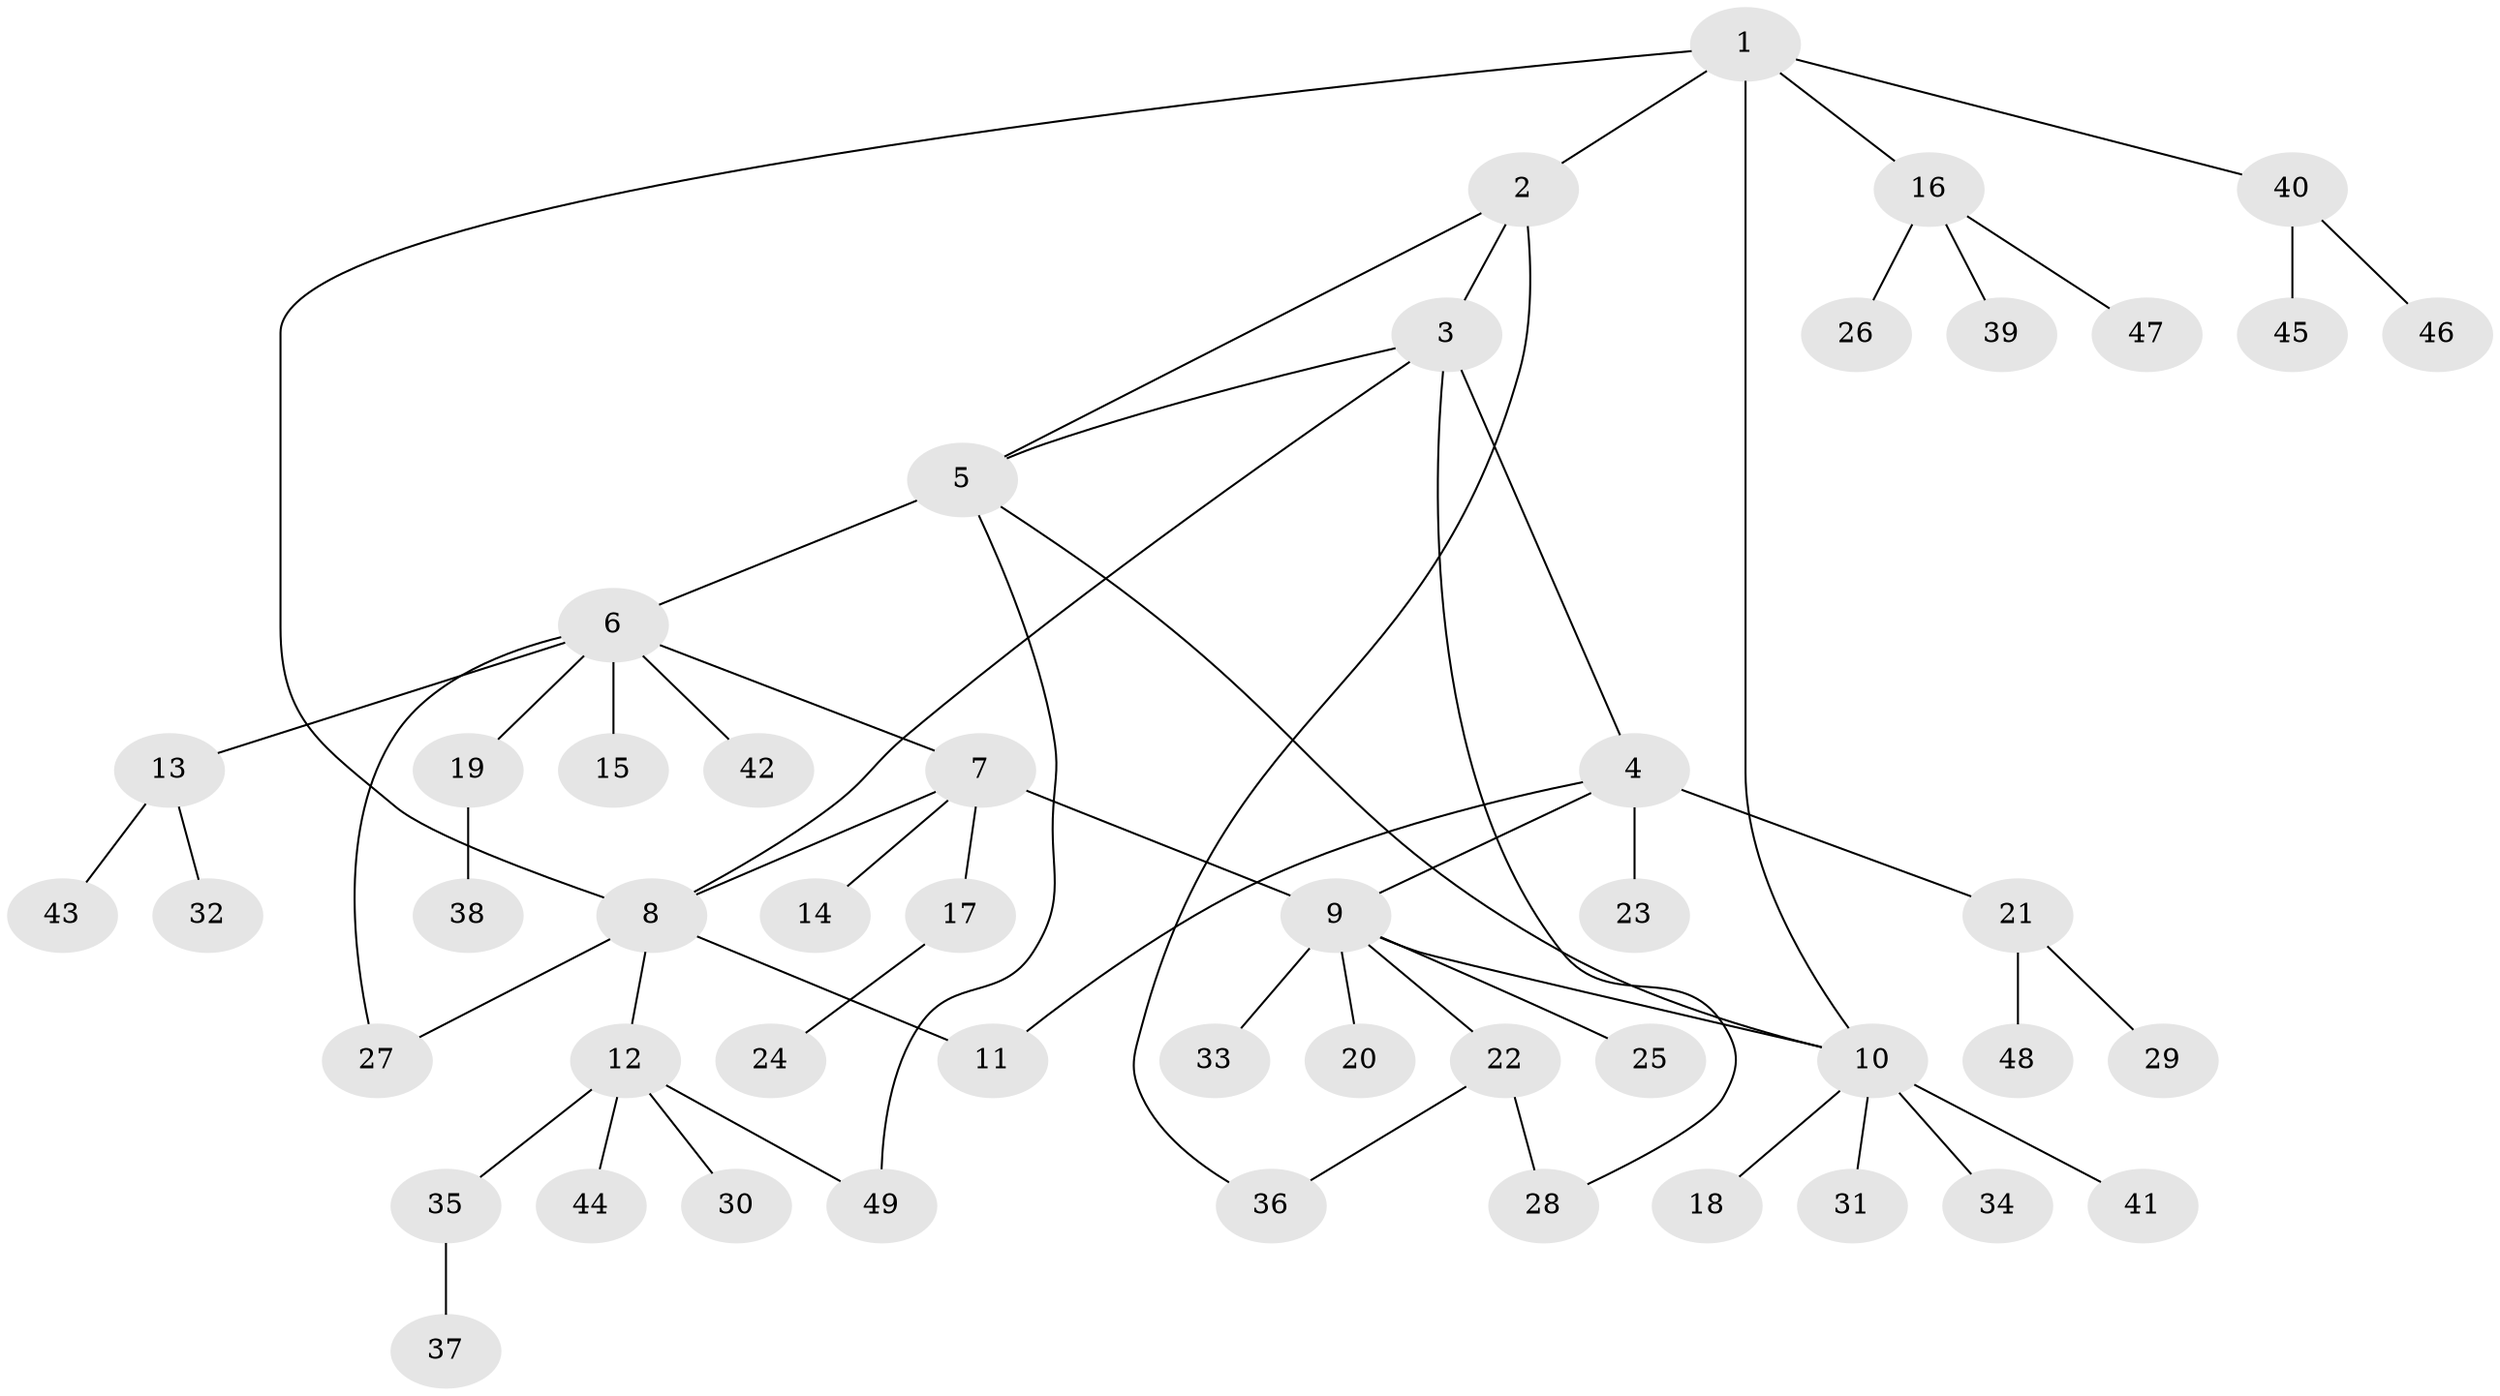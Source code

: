// Generated by graph-tools (version 1.1) at 2025/11/02/27/25 16:11:33]
// undirected, 49 vertices, 59 edges
graph export_dot {
graph [start="1"]
  node [color=gray90,style=filled];
  1;
  2;
  3;
  4;
  5;
  6;
  7;
  8;
  9;
  10;
  11;
  12;
  13;
  14;
  15;
  16;
  17;
  18;
  19;
  20;
  21;
  22;
  23;
  24;
  25;
  26;
  27;
  28;
  29;
  30;
  31;
  32;
  33;
  34;
  35;
  36;
  37;
  38;
  39;
  40;
  41;
  42;
  43;
  44;
  45;
  46;
  47;
  48;
  49;
  1 -- 2;
  1 -- 8;
  1 -- 10;
  1 -- 16;
  1 -- 40;
  2 -- 3;
  2 -- 5;
  2 -- 36;
  3 -- 4;
  3 -- 5;
  3 -- 8;
  3 -- 28;
  4 -- 9;
  4 -- 11;
  4 -- 21;
  4 -- 23;
  5 -- 6;
  5 -- 10;
  5 -- 49;
  6 -- 7;
  6 -- 13;
  6 -- 15;
  6 -- 19;
  6 -- 27;
  6 -- 42;
  7 -- 8;
  7 -- 9;
  7 -- 14;
  7 -- 17;
  8 -- 11;
  8 -- 12;
  8 -- 27;
  9 -- 10;
  9 -- 20;
  9 -- 22;
  9 -- 25;
  9 -- 33;
  10 -- 18;
  10 -- 31;
  10 -- 34;
  10 -- 41;
  12 -- 30;
  12 -- 35;
  12 -- 44;
  12 -- 49;
  13 -- 32;
  13 -- 43;
  16 -- 26;
  16 -- 39;
  16 -- 47;
  17 -- 24;
  19 -- 38;
  21 -- 29;
  21 -- 48;
  22 -- 28;
  22 -- 36;
  35 -- 37;
  40 -- 45;
  40 -- 46;
}
